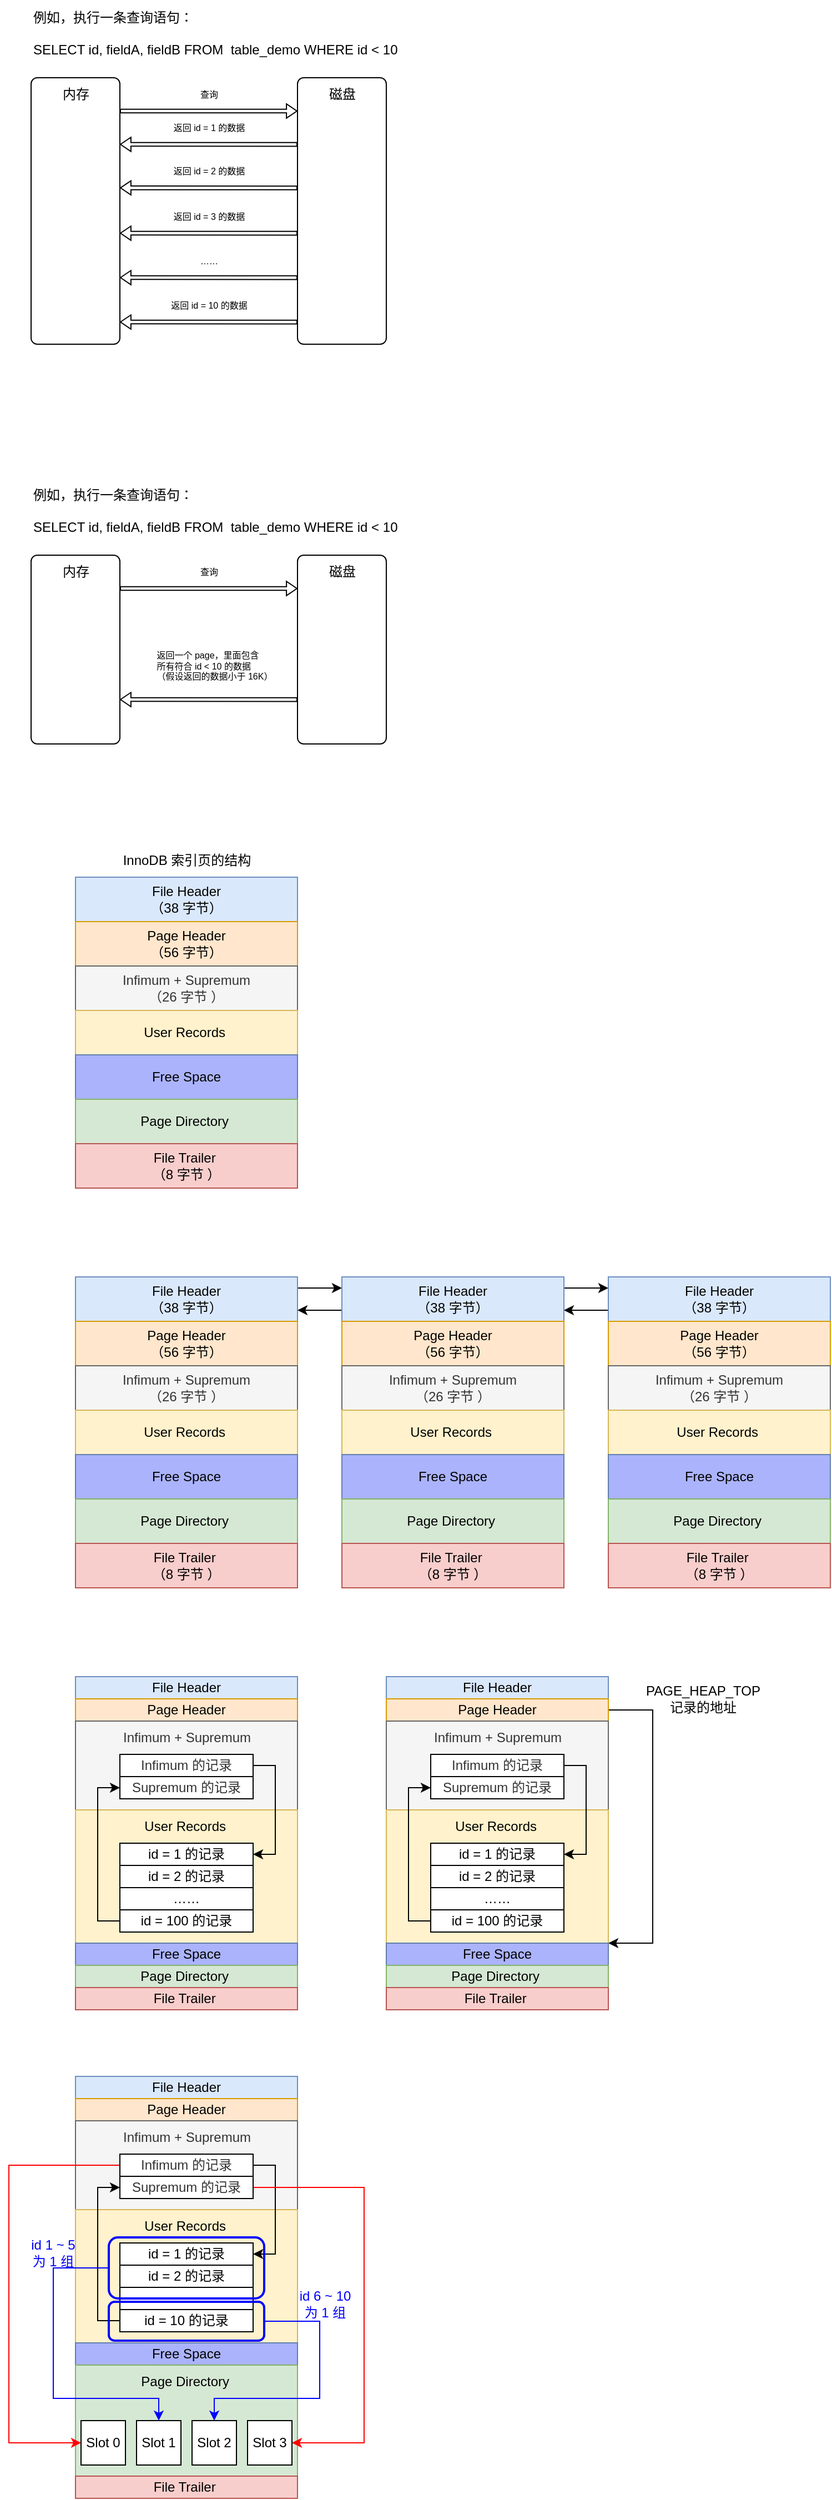 <mxfile version="20.0.3" type="github">
  <diagram id="vDngCP8xt4QHyT7rM9b4" name="Page-1">
    <mxGraphModel dx="865" dy="456" grid="1" gridSize="10" guides="1" tooltips="1" connect="1" arrows="1" fold="1" page="1" pageScale="1" pageWidth="1000" pageHeight="1000" math="0" shadow="0">
      <root>
        <mxCell id="0" />
        <mxCell id="1" parent="0" />
        <mxCell id="p1iIbR9NMvKLZleKmLRX-2" value="" style="rounded=1;whiteSpace=wrap;html=1;arcSize=7;" parent="1" vertex="1">
          <mxGeometry x="160" y="80" width="80" height="240" as="geometry" />
        </mxCell>
        <mxCell id="p1iIbR9NMvKLZleKmLRX-1" value="例如，执行一条查询语句：&lt;br&gt;&lt;br&gt;SELECT id, fieldA, fieldB FROM&amp;nbsp; table_demo WHERE id &amp;lt; 10" style="text;html=1;align=left;verticalAlign=middle;resizable=0;points=[];autosize=1;strokeColor=none;fillColor=none;" parent="1" vertex="1">
          <mxGeometry x="160" y="10" width="350" height="60" as="geometry" />
        </mxCell>
        <mxCell id="p1iIbR9NMvKLZleKmLRX-3" value="内存" style="text;html=1;align=center;verticalAlign=middle;resizable=0;points=[];autosize=1;strokeColor=none;fillColor=none;" parent="1" vertex="1">
          <mxGeometry x="175" y="80" width="50" height="30" as="geometry" />
        </mxCell>
        <mxCell id="p1iIbR9NMvKLZleKmLRX-4" value="" style="rounded=1;whiteSpace=wrap;html=1;arcSize=7;" parent="1" vertex="1">
          <mxGeometry x="400" y="80" width="80" height="240" as="geometry" />
        </mxCell>
        <mxCell id="p1iIbR9NMvKLZleKmLRX-5" value="磁盘" style="text;html=1;align=center;verticalAlign=middle;resizable=0;points=[];autosize=1;strokeColor=none;fillColor=none;" parent="1" vertex="1">
          <mxGeometry x="415" y="80" width="50" height="30" as="geometry" />
        </mxCell>
        <mxCell id="p1iIbR9NMvKLZleKmLRX-6" value="" style="shape=flexArrow;endArrow=classic;html=1;rounded=0;width=3.333;endSize=2.814;endWidth=8.413;" parent="1" edge="1">
          <mxGeometry width="50" height="50" relative="1" as="geometry">
            <mxPoint x="240" y="110" as="sourcePoint" />
            <mxPoint x="400" y="110" as="targetPoint" />
          </mxGeometry>
        </mxCell>
        <mxCell id="p1iIbR9NMvKLZleKmLRX-7" value="查询" style="text;html=1;align=center;verticalAlign=middle;resizable=0;points=[];autosize=1;strokeColor=none;fillColor=none;fontSize=8;" parent="1" vertex="1">
          <mxGeometry x="295" y="80" width="50" height="30" as="geometry" />
        </mxCell>
        <mxCell id="p1iIbR9NMvKLZleKmLRX-9" value="" style="shape=flexArrow;endArrow=classic;html=1;rounded=0;width=3.333;endSize=2.814;endWidth=8.413;exitX=0;exitY=0.438;exitDx=0;exitDy=0;exitPerimeter=0;" parent="1" edge="1">
          <mxGeometry width="50" height="50" relative="1" as="geometry">
            <mxPoint x="400" y="140.08" as="sourcePoint" />
            <mxPoint x="240" y="140" as="targetPoint" />
          </mxGeometry>
        </mxCell>
        <mxCell id="p1iIbR9NMvKLZleKmLRX-10" value="&lt;font style=&quot;font-size: 8px;&quot;&gt;返回 id = 1 的数据&lt;/font&gt;" style="text;html=1;align=center;verticalAlign=middle;resizable=0;points=[];autosize=1;strokeColor=none;fillColor=none;fontSize=8;" parent="1" vertex="1">
          <mxGeometry x="260" y="110" width="120" height="30" as="geometry" />
        </mxCell>
        <mxCell id="p1iIbR9NMvKLZleKmLRX-12" value="" style="shape=flexArrow;endArrow=classic;html=1;rounded=0;width=3.333;endSize=2.814;endWidth=8.413;exitX=0;exitY=0.438;exitDx=0;exitDy=0;exitPerimeter=0;" parent="1" edge="1">
          <mxGeometry width="50" height="50" relative="1" as="geometry">
            <mxPoint x="400" y="179.25" as="sourcePoint" />
            <mxPoint x="240" y="179.17" as="targetPoint" />
          </mxGeometry>
        </mxCell>
        <mxCell id="p1iIbR9NMvKLZleKmLRX-13" value="&lt;font style=&quot;font-size: 8px;&quot;&gt;返回 id = 2 的数据&lt;/font&gt;" style="text;html=1;align=center;verticalAlign=middle;resizable=0;points=[];autosize=1;strokeColor=none;fillColor=none;fontSize=8;" parent="1" vertex="1">
          <mxGeometry x="260" y="149.17" width="120" height="30" as="geometry" />
        </mxCell>
        <mxCell id="p1iIbR9NMvKLZleKmLRX-14" value="" style="shape=flexArrow;endArrow=classic;html=1;rounded=0;width=3.333;endSize=2.814;endWidth=8.413;exitX=0;exitY=0.438;exitDx=0;exitDy=0;exitPerimeter=0;" parent="1" edge="1">
          <mxGeometry width="50" height="50" relative="1" as="geometry">
            <mxPoint x="400" y="220.08" as="sourcePoint" />
            <mxPoint x="240" y="220" as="targetPoint" />
          </mxGeometry>
        </mxCell>
        <mxCell id="p1iIbR9NMvKLZleKmLRX-15" value="&lt;font style=&quot;font-size: 8px;&quot;&gt;返回 id = 3 的数据&lt;/font&gt;" style="text;html=1;align=center;verticalAlign=middle;resizable=0;points=[];autosize=1;strokeColor=none;fillColor=none;fontSize=8;" parent="1" vertex="1">
          <mxGeometry x="260" y="190" width="120" height="30" as="geometry" />
        </mxCell>
        <mxCell id="p1iIbR9NMvKLZleKmLRX-16" value="" style="shape=flexArrow;endArrow=classic;html=1;rounded=0;width=3.333;endSize=2.814;endWidth=8.413;exitX=0;exitY=0.438;exitDx=0;exitDy=0;exitPerimeter=0;" parent="1" edge="1">
          <mxGeometry width="50" height="50" relative="1" as="geometry">
            <mxPoint x="400" y="260.08" as="sourcePoint" />
            <mxPoint x="240" y="260" as="targetPoint" />
          </mxGeometry>
        </mxCell>
        <mxCell id="p1iIbR9NMvKLZleKmLRX-17" value="&lt;font style=&quot;font-size: 8px;&quot;&gt;……&lt;/font&gt;" style="text;html=1;align=center;verticalAlign=middle;resizable=0;points=[];autosize=1;strokeColor=none;fillColor=none;fontSize=8;" parent="1" vertex="1">
          <mxGeometry x="295" y="230" width="50" height="30" as="geometry" />
        </mxCell>
        <mxCell id="p1iIbR9NMvKLZleKmLRX-18" value="" style="shape=flexArrow;endArrow=classic;html=1;rounded=0;width=3.333;endSize=2.814;endWidth=8.413;exitX=0;exitY=0.438;exitDx=0;exitDy=0;exitPerimeter=0;" parent="1" edge="1">
          <mxGeometry width="50" height="50" relative="1" as="geometry">
            <mxPoint x="400" y="300.08" as="sourcePoint" />
            <mxPoint x="240" y="300" as="targetPoint" />
          </mxGeometry>
        </mxCell>
        <mxCell id="p1iIbR9NMvKLZleKmLRX-19" value="&lt;font style=&quot;font-size: 8px;&quot;&gt;返回 id = 10 的数据&lt;/font&gt;" style="text;html=1;align=center;verticalAlign=middle;resizable=0;points=[];autosize=1;strokeColor=none;fillColor=none;fontSize=8;" parent="1" vertex="1">
          <mxGeometry x="255" y="270" width="130" height="30" as="geometry" />
        </mxCell>
        <mxCell id="4jA8FTdPtR9cPU2ZmF4B-1" value="" style="rounded=1;whiteSpace=wrap;html=1;arcSize=7;" vertex="1" parent="1">
          <mxGeometry x="160" y="510" width="80" height="170" as="geometry" />
        </mxCell>
        <mxCell id="4jA8FTdPtR9cPU2ZmF4B-2" value="例如，执行一条查询语句：&lt;br&gt;&lt;br&gt;SELECT id, fieldA, fieldB FROM&amp;nbsp; table_demo WHERE id &amp;lt; 10" style="text;html=1;align=left;verticalAlign=middle;resizable=0;points=[];autosize=1;strokeColor=none;fillColor=none;" vertex="1" parent="1">
          <mxGeometry x="160" y="440" width="350" height="60" as="geometry" />
        </mxCell>
        <mxCell id="4jA8FTdPtR9cPU2ZmF4B-3" value="内存" style="text;html=1;align=center;verticalAlign=middle;resizable=0;points=[];autosize=1;strokeColor=none;fillColor=none;" vertex="1" parent="1">
          <mxGeometry x="175" y="510" width="50" height="30" as="geometry" />
        </mxCell>
        <mxCell id="4jA8FTdPtR9cPU2ZmF4B-4" value="" style="rounded=1;whiteSpace=wrap;html=1;arcSize=7;" vertex="1" parent="1">
          <mxGeometry x="400" y="510" width="80" height="170" as="geometry" />
        </mxCell>
        <mxCell id="4jA8FTdPtR9cPU2ZmF4B-5" value="磁盘" style="text;html=1;align=center;verticalAlign=middle;resizable=0;points=[];autosize=1;strokeColor=none;fillColor=none;" vertex="1" parent="1">
          <mxGeometry x="415" y="510" width="50" height="30" as="geometry" />
        </mxCell>
        <mxCell id="4jA8FTdPtR9cPU2ZmF4B-6" value="" style="shape=flexArrow;endArrow=classic;html=1;rounded=0;width=3.333;endSize=2.814;endWidth=8.413;" edge="1" parent="1">
          <mxGeometry width="50" height="50" relative="1" as="geometry">
            <mxPoint x="240" y="540" as="sourcePoint" />
            <mxPoint x="400" y="540" as="targetPoint" />
          </mxGeometry>
        </mxCell>
        <mxCell id="4jA8FTdPtR9cPU2ZmF4B-7" value="查询" style="text;html=1;align=center;verticalAlign=middle;resizable=0;points=[];autosize=1;strokeColor=none;fillColor=none;fontSize=8;" vertex="1" parent="1">
          <mxGeometry x="295" y="510" width="50" height="30" as="geometry" />
        </mxCell>
        <mxCell id="4jA8FTdPtR9cPU2ZmF4B-8" value="" style="shape=flexArrow;endArrow=classic;html=1;rounded=0;width=3.333;endSize=2.814;endWidth=8.413;exitX=0;exitY=0.438;exitDx=0;exitDy=0;exitPerimeter=0;" edge="1" parent="1">
          <mxGeometry width="50" height="50" relative="1" as="geometry">
            <mxPoint x="400" y="640.08" as="sourcePoint" />
            <mxPoint x="240" y="640" as="targetPoint" />
          </mxGeometry>
        </mxCell>
        <mxCell id="4jA8FTdPtR9cPU2ZmF4B-9" value="&lt;div style=&quot;text-align: left;&quot;&gt;&lt;span style=&quot;background-color: initial;&quot;&gt;返回一个 page，里面包含&lt;br&gt;所有符合 id &amp;lt; 10 的数据&lt;/span&gt;&lt;/div&gt;&lt;font style=&quot;font-size: 8px;&quot;&gt;&lt;div style=&quot;text-align: left;&quot;&gt;&lt;span style=&quot;background-color: initial;&quot;&gt;（假设返回的数据小于 16K）&lt;/span&gt;&lt;/div&gt;&lt;/font&gt;" style="text;html=1;align=center;verticalAlign=middle;resizable=0;points=[];autosize=1;strokeColor=none;fillColor=none;fontSize=8;" vertex="1" parent="1">
          <mxGeometry x="235" y="580" width="180" height="60" as="geometry" />
        </mxCell>
        <mxCell id="4jA8FTdPtR9cPU2ZmF4B-18" value="InnoDB 索引页的结构" style="text;html=1;align=center;verticalAlign=middle;resizable=0;points=[];autosize=1;strokeColor=none;fillColor=none;" vertex="1" parent="1">
          <mxGeometry x="230" y="770" width="140" height="30" as="geometry" />
        </mxCell>
        <mxCell id="4jA8FTdPtR9cPU2ZmF4B-19" value="File Header&lt;br&gt;（38 字节）" style="rounded=0;whiteSpace=wrap;html=1;fillColor=#dae8fc;strokeColor=#6c8ebf;" vertex="1" parent="1">
          <mxGeometry x="200" y="800" width="200" height="40" as="geometry" />
        </mxCell>
        <mxCell id="4jA8FTdPtR9cPU2ZmF4B-20" value="Page Header&lt;br&gt;（56 字节）" style="rounded=0;whiteSpace=wrap;html=1;fillColor=#ffe6cc;strokeColor=#d79b00;" vertex="1" parent="1">
          <mxGeometry x="200" y="840" width="200" height="40" as="geometry" />
        </mxCell>
        <mxCell id="4jA8FTdPtR9cPU2ZmF4B-21" value="Infimum + Supremum&lt;br&gt;（26 字节 ）" style="rounded=0;whiteSpace=wrap;html=1;fillColor=#f5f5f5;fontColor=#333333;strokeColor=#666666;" vertex="1" parent="1">
          <mxGeometry x="200" y="880" width="200" height="40" as="geometry" />
        </mxCell>
        <mxCell id="4jA8FTdPtR9cPU2ZmF4B-22" value="User Records&amp;nbsp;" style="rounded=0;whiteSpace=wrap;html=1;fillColor=#fff2cc;strokeColor=#d6b656;" vertex="1" parent="1">
          <mxGeometry x="200" y="920" width="200" height="40" as="geometry" />
        </mxCell>
        <mxCell id="4jA8FTdPtR9cPU2ZmF4B-23" value="Free Space" style="rounded=0;whiteSpace=wrap;html=1;fillColor=#ABB3FC;strokeColor=#617FAB;" vertex="1" parent="1">
          <mxGeometry x="200" y="960" width="200" height="40" as="geometry" />
        </mxCell>
        <mxCell id="4jA8FTdPtR9cPU2ZmF4B-24" value="Page Directory&amp;nbsp;" style="rounded=0;whiteSpace=wrap;html=1;fillColor=#d5e8d4;strokeColor=#82b366;" vertex="1" parent="1">
          <mxGeometry x="200" y="1000" width="200" height="40" as="geometry" />
        </mxCell>
        <mxCell id="4jA8FTdPtR9cPU2ZmF4B-25" value="File Trailer&amp;nbsp;&lt;br&gt;（8 字节 ）" style="rounded=0;whiteSpace=wrap;html=1;fillColor=#f8cecc;strokeColor=#b85450;" vertex="1" parent="1">
          <mxGeometry x="200" y="1040" width="200" height="40" as="geometry" />
        </mxCell>
        <mxCell id="4jA8FTdPtR9cPU2ZmF4B-47" style="edgeStyle=orthogonalEdgeStyle;rounded=0;orthogonalLoop=1;jettySize=auto;html=1;exitX=1;exitY=0.25;exitDx=0;exitDy=0;entryX=0;entryY=0.25;entryDx=0;entryDy=0;" edge="1" parent="1" source="4jA8FTdPtR9cPU2ZmF4B-26" target="4jA8FTdPtR9cPU2ZmF4B-33">
          <mxGeometry relative="1" as="geometry" />
        </mxCell>
        <mxCell id="4jA8FTdPtR9cPU2ZmF4B-26" value="File Header&lt;br&gt;（38 字节）" style="rounded=0;whiteSpace=wrap;html=1;fillColor=#dae8fc;strokeColor=#6c8ebf;" vertex="1" parent="1">
          <mxGeometry x="200" y="1160" width="200" height="40" as="geometry" />
        </mxCell>
        <mxCell id="4jA8FTdPtR9cPU2ZmF4B-27" value="Page Header&lt;br&gt;（56 字节）" style="rounded=0;whiteSpace=wrap;html=1;fillColor=#ffe6cc;strokeColor=#d79b00;" vertex="1" parent="1">
          <mxGeometry x="200" y="1200" width="200" height="40" as="geometry" />
        </mxCell>
        <mxCell id="4jA8FTdPtR9cPU2ZmF4B-28" value="Infimum + Supremum&lt;br&gt;（26 字节 ）" style="rounded=0;whiteSpace=wrap;html=1;fillColor=#f5f5f5;fontColor=#333333;strokeColor=#666666;" vertex="1" parent="1">
          <mxGeometry x="200" y="1240" width="200" height="40" as="geometry" />
        </mxCell>
        <mxCell id="4jA8FTdPtR9cPU2ZmF4B-29" value="User Records&amp;nbsp;" style="rounded=0;whiteSpace=wrap;html=1;fillColor=#fff2cc;strokeColor=#d6b656;" vertex="1" parent="1">
          <mxGeometry x="200" y="1280" width="200" height="40" as="geometry" />
        </mxCell>
        <mxCell id="4jA8FTdPtR9cPU2ZmF4B-30" value="Free Space" style="rounded=0;whiteSpace=wrap;html=1;fillColor=#ABB3FC;strokeColor=#617FAB;" vertex="1" parent="1">
          <mxGeometry x="200" y="1320" width="200" height="40" as="geometry" />
        </mxCell>
        <mxCell id="4jA8FTdPtR9cPU2ZmF4B-31" value="Page Directory&amp;nbsp;" style="rounded=0;whiteSpace=wrap;html=1;fillColor=#d5e8d4;strokeColor=#82b366;" vertex="1" parent="1">
          <mxGeometry x="200" y="1360" width="200" height="40" as="geometry" />
        </mxCell>
        <mxCell id="4jA8FTdPtR9cPU2ZmF4B-32" value="File Trailer&amp;nbsp;&lt;br&gt;（8 字节 ）" style="rounded=0;whiteSpace=wrap;html=1;fillColor=#f8cecc;strokeColor=#b85450;" vertex="1" parent="1">
          <mxGeometry x="200" y="1400" width="200" height="40" as="geometry" />
        </mxCell>
        <mxCell id="4jA8FTdPtR9cPU2ZmF4B-48" style="edgeStyle=orthogonalEdgeStyle;rounded=0;orthogonalLoop=1;jettySize=auto;html=1;exitX=1;exitY=0.25;exitDx=0;exitDy=0;entryX=0;entryY=0.25;entryDx=0;entryDy=0;" edge="1" parent="1" source="4jA8FTdPtR9cPU2ZmF4B-33" target="4jA8FTdPtR9cPU2ZmF4B-40">
          <mxGeometry relative="1" as="geometry" />
        </mxCell>
        <mxCell id="4jA8FTdPtR9cPU2ZmF4B-50" style="edgeStyle=orthogonalEdgeStyle;rounded=0;orthogonalLoop=1;jettySize=auto;html=1;entryX=1;entryY=0.75;entryDx=0;entryDy=0;exitX=0;exitY=0.75;exitDx=0;exitDy=0;" edge="1" parent="1" source="4jA8FTdPtR9cPU2ZmF4B-33" target="4jA8FTdPtR9cPU2ZmF4B-26">
          <mxGeometry relative="1" as="geometry" />
        </mxCell>
        <mxCell id="4jA8FTdPtR9cPU2ZmF4B-33" value="File Header&lt;br&gt;（38 字节）" style="rounded=0;whiteSpace=wrap;html=1;fillColor=#dae8fc;strokeColor=#6c8ebf;" vertex="1" parent="1">
          <mxGeometry x="440" y="1160" width="200" height="40" as="geometry" />
        </mxCell>
        <mxCell id="4jA8FTdPtR9cPU2ZmF4B-34" value="Page Header&lt;br&gt;（56 字节）" style="rounded=0;whiteSpace=wrap;html=1;fillColor=#ffe6cc;strokeColor=#d79b00;" vertex="1" parent="1">
          <mxGeometry x="440" y="1200" width="200" height="40" as="geometry" />
        </mxCell>
        <mxCell id="4jA8FTdPtR9cPU2ZmF4B-35" value="Infimum + Supremum&lt;br&gt;（26 字节 ）" style="rounded=0;whiteSpace=wrap;html=1;fillColor=#f5f5f5;fontColor=#333333;strokeColor=#666666;" vertex="1" parent="1">
          <mxGeometry x="440" y="1240" width="200" height="40" as="geometry" />
        </mxCell>
        <mxCell id="4jA8FTdPtR9cPU2ZmF4B-36" value="User Records&amp;nbsp;" style="rounded=0;whiteSpace=wrap;html=1;fillColor=#fff2cc;strokeColor=#d6b656;" vertex="1" parent="1">
          <mxGeometry x="440" y="1280" width="200" height="40" as="geometry" />
        </mxCell>
        <mxCell id="4jA8FTdPtR9cPU2ZmF4B-37" value="Free Space" style="rounded=0;whiteSpace=wrap;html=1;fillColor=#ABB3FC;strokeColor=#617FAB;" vertex="1" parent="1">
          <mxGeometry x="440" y="1320" width="200" height="40" as="geometry" />
        </mxCell>
        <mxCell id="4jA8FTdPtR9cPU2ZmF4B-38" value="Page Directory&amp;nbsp;" style="rounded=0;whiteSpace=wrap;html=1;fillColor=#d5e8d4;strokeColor=#82b366;" vertex="1" parent="1">
          <mxGeometry x="440" y="1360" width="200" height="40" as="geometry" />
        </mxCell>
        <mxCell id="4jA8FTdPtR9cPU2ZmF4B-39" value="File Trailer&amp;nbsp;&lt;br&gt;（8 字节 ）" style="rounded=0;whiteSpace=wrap;html=1;fillColor=#f8cecc;strokeColor=#b85450;" vertex="1" parent="1">
          <mxGeometry x="440" y="1400" width="200" height="40" as="geometry" />
        </mxCell>
        <mxCell id="4jA8FTdPtR9cPU2ZmF4B-49" style="edgeStyle=orthogonalEdgeStyle;rounded=0;orthogonalLoop=1;jettySize=auto;html=1;entryX=1;entryY=0.75;entryDx=0;entryDy=0;exitX=0;exitY=0.75;exitDx=0;exitDy=0;" edge="1" parent="1" source="4jA8FTdPtR9cPU2ZmF4B-40" target="4jA8FTdPtR9cPU2ZmF4B-33">
          <mxGeometry relative="1" as="geometry" />
        </mxCell>
        <mxCell id="4jA8FTdPtR9cPU2ZmF4B-40" value="File Header&lt;br&gt;（38 字节）" style="rounded=0;whiteSpace=wrap;html=1;fillColor=#dae8fc;strokeColor=#6c8ebf;" vertex="1" parent="1">
          <mxGeometry x="680" y="1160" width="200" height="40" as="geometry" />
        </mxCell>
        <mxCell id="4jA8FTdPtR9cPU2ZmF4B-41" value="Page Header&lt;br&gt;（56 字节）" style="rounded=0;whiteSpace=wrap;html=1;fillColor=#ffe6cc;strokeColor=#d79b00;" vertex="1" parent="1">
          <mxGeometry x="680" y="1200" width="200" height="40" as="geometry" />
        </mxCell>
        <mxCell id="4jA8FTdPtR9cPU2ZmF4B-42" value="Infimum + Supremum&lt;br&gt;（26 字节 ）" style="rounded=0;whiteSpace=wrap;html=1;fillColor=#f5f5f5;fontColor=#333333;strokeColor=#666666;" vertex="1" parent="1">
          <mxGeometry x="680" y="1240" width="200" height="40" as="geometry" />
        </mxCell>
        <mxCell id="4jA8FTdPtR9cPU2ZmF4B-43" value="User Records&amp;nbsp;" style="rounded=0;whiteSpace=wrap;html=1;fillColor=#fff2cc;strokeColor=#d6b656;" vertex="1" parent="1">
          <mxGeometry x="680" y="1280" width="200" height="40" as="geometry" />
        </mxCell>
        <mxCell id="4jA8FTdPtR9cPU2ZmF4B-44" value="Free Space" style="rounded=0;whiteSpace=wrap;html=1;fillColor=#ABB3FC;strokeColor=#617FAB;" vertex="1" parent="1">
          <mxGeometry x="680" y="1320" width="200" height="40" as="geometry" />
        </mxCell>
        <mxCell id="4jA8FTdPtR9cPU2ZmF4B-45" value="Page Directory&amp;nbsp;" style="rounded=0;whiteSpace=wrap;html=1;fillColor=#d5e8d4;strokeColor=#82b366;" vertex="1" parent="1">
          <mxGeometry x="680" y="1360" width="200" height="40" as="geometry" />
        </mxCell>
        <mxCell id="4jA8FTdPtR9cPU2ZmF4B-46" value="File Trailer&amp;nbsp;&lt;br&gt;（8 字节 ）" style="rounded=0;whiteSpace=wrap;html=1;fillColor=#f8cecc;strokeColor=#b85450;" vertex="1" parent="1">
          <mxGeometry x="680" y="1400" width="200" height="40" as="geometry" />
        </mxCell>
        <mxCell id="4jA8FTdPtR9cPU2ZmF4B-60" value="File Header" style="rounded=0;whiteSpace=wrap;html=1;fillColor=#dae8fc;strokeColor=#6c8ebf;" vertex="1" parent="1">
          <mxGeometry x="200" y="1520" width="200" height="20" as="geometry" />
        </mxCell>
        <mxCell id="4jA8FTdPtR9cPU2ZmF4B-61" value="Page Header" style="rounded=0;whiteSpace=wrap;html=1;fillColor=#ffe6cc;strokeColor=#d79b00;" vertex="1" parent="1">
          <mxGeometry x="200" y="1540" width="200" height="20" as="geometry" />
        </mxCell>
        <mxCell id="4jA8FTdPtR9cPU2ZmF4B-62" value="" style="rounded=0;whiteSpace=wrap;html=1;fillColor=#f5f5f5;fontColor=#333333;strokeColor=#666666;" vertex="1" parent="1">
          <mxGeometry x="200" y="1560" width="200" height="80" as="geometry" />
        </mxCell>
        <mxCell id="4jA8FTdPtR9cPU2ZmF4B-63" value="" style="rounded=0;whiteSpace=wrap;html=1;fillColor=#fff2cc;strokeColor=#d6b656;" vertex="1" parent="1">
          <mxGeometry x="200" y="1640" width="200" height="120" as="geometry" />
        </mxCell>
        <mxCell id="4jA8FTdPtR9cPU2ZmF4B-64" value="Free Space" style="rounded=0;whiteSpace=wrap;html=1;fillColor=#ABB3FC;strokeColor=#617FAB;" vertex="1" parent="1">
          <mxGeometry x="200" y="1760" width="200" height="20" as="geometry" />
        </mxCell>
        <mxCell id="4jA8FTdPtR9cPU2ZmF4B-65" value="Page Directory&amp;nbsp;" style="rounded=0;whiteSpace=wrap;html=1;fillColor=#d5e8d4;strokeColor=#82b366;" vertex="1" parent="1">
          <mxGeometry x="200" y="1780" width="200" height="20" as="geometry" />
        </mxCell>
        <mxCell id="4jA8FTdPtR9cPU2ZmF4B-66" value="File Trailer&amp;nbsp;" style="rounded=0;whiteSpace=wrap;html=1;fillColor=#f8cecc;strokeColor=#b85450;" vertex="1" parent="1">
          <mxGeometry x="200" y="1800" width="200" height="20" as="geometry" />
        </mxCell>
        <mxCell id="4jA8FTdPtR9cPU2ZmF4B-68" value="&lt;span style=&quot;color: rgb(51, 51, 51);&quot;&gt;Infimum + Supremum&lt;/span&gt;" style="text;html=1;align=center;verticalAlign=middle;resizable=0;points=[];autosize=1;strokeColor=none;fillColor=none;" vertex="1" parent="1">
          <mxGeometry x="230" y="1560" width="140" height="30" as="geometry" />
        </mxCell>
        <mxCell id="4jA8FTdPtR9cPU2ZmF4B-71" value="&lt;span style=&quot;&quot;&gt;User Records&amp;nbsp;&lt;/span&gt;" style="text;html=1;align=center;verticalAlign=middle;resizable=0;points=[];autosize=1;strokeColor=none;fillColor=none;" vertex="1" parent="1">
          <mxGeometry x="250" y="1640" width="100" height="30" as="geometry" />
        </mxCell>
        <mxCell id="4jA8FTdPtR9cPU2ZmF4B-73" value="id = 1 的记录" style="rounded=0;whiteSpace=wrap;html=1;" vertex="1" parent="1">
          <mxGeometry x="240" y="1670" width="120" height="20" as="geometry" />
        </mxCell>
        <mxCell id="4jA8FTdPtR9cPU2ZmF4B-79" style="edgeStyle=orthogonalEdgeStyle;rounded=0;orthogonalLoop=1;jettySize=auto;html=1;entryX=1;entryY=0.5;entryDx=0;entryDy=0;exitX=1;exitY=0.5;exitDx=0;exitDy=0;" edge="1" parent="1" source="4jA8FTdPtR9cPU2ZmF4B-74" target="4jA8FTdPtR9cPU2ZmF4B-73">
          <mxGeometry relative="1" as="geometry">
            <Array as="points">
              <mxPoint x="380" y="1600" />
              <mxPoint x="380" y="1680" />
            </Array>
          </mxGeometry>
        </mxCell>
        <mxCell id="4jA8FTdPtR9cPU2ZmF4B-74" value="&lt;span style=&quot;color: rgb(51, 51, 51);&quot;&gt;Infimum 的记录&lt;/span&gt;" style="rounded=0;whiteSpace=wrap;html=1;" vertex="1" parent="1">
          <mxGeometry x="240" y="1590" width="120" height="20" as="geometry" />
        </mxCell>
        <mxCell id="4jA8FTdPtR9cPU2ZmF4B-75" value="&lt;span style=&quot;color: rgb(51, 51, 51);&quot;&gt;Supremum&lt;/span&gt;&lt;span style=&quot;color: rgb(51, 51, 51);&quot;&gt;&amp;nbsp;的记录&lt;/span&gt;" style="rounded=0;whiteSpace=wrap;html=1;" vertex="1" parent="1">
          <mxGeometry x="240" y="1610" width="120" height="20" as="geometry" />
        </mxCell>
        <mxCell id="4jA8FTdPtR9cPU2ZmF4B-76" value="id = 2 的记录" style="rounded=0;whiteSpace=wrap;html=1;" vertex="1" parent="1">
          <mxGeometry x="240" y="1690" width="120" height="20" as="geometry" />
        </mxCell>
        <mxCell id="4jA8FTdPtR9cPU2ZmF4B-82" style="edgeStyle=orthogonalEdgeStyle;rounded=0;orthogonalLoop=1;jettySize=auto;html=1;entryX=0;entryY=0.5;entryDx=0;entryDy=0;exitX=0;exitY=0.5;exitDx=0;exitDy=0;" edge="1" parent="1" source="4jA8FTdPtR9cPU2ZmF4B-77" target="4jA8FTdPtR9cPU2ZmF4B-75">
          <mxGeometry relative="1" as="geometry">
            <Array as="points">
              <mxPoint x="220" y="1740" />
              <mxPoint x="220" y="1620" />
            </Array>
          </mxGeometry>
        </mxCell>
        <mxCell id="4jA8FTdPtR9cPU2ZmF4B-77" value="id = 100 的记录" style="rounded=0;whiteSpace=wrap;html=1;" vertex="1" parent="1">
          <mxGeometry x="240" y="1730" width="120" height="20" as="geometry" />
        </mxCell>
        <mxCell id="4jA8FTdPtR9cPU2ZmF4B-78" value="……" style="rounded=0;whiteSpace=wrap;html=1;" vertex="1" parent="1">
          <mxGeometry x="240" y="1710" width="120" height="20" as="geometry" />
        </mxCell>
        <mxCell id="4jA8FTdPtR9cPU2ZmF4B-83" value="File Header" style="rounded=0;whiteSpace=wrap;html=1;fillColor=#dae8fc;strokeColor=#6c8ebf;" vertex="1" parent="1">
          <mxGeometry x="200" y="1880" width="200" height="20" as="geometry" />
        </mxCell>
        <mxCell id="4jA8FTdPtR9cPU2ZmF4B-84" value="Page Header" style="rounded=0;whiteSpace=wrap;html=1;fillColor=#ffe6cc;strokeColor=#d79b00;" vertex="1" parent="1">
          <mxGeometry x="200" y="1900" width="200" height="20" as="geometry" />
        </mxCell>
        <mxCell id="4jA8FTdPtR9cPU2ZmF4B-85" value="" style="rounded=0;whiteSpace=wrap;html=1;fillColor=#f5f5f5;fontColor=#333333;strokeColor=#666666;" vertex="1" parent="1">
          <mxGeometry x="200" y="1920" width="200" height="80" as="geometry" />
        </mxCell>
        <mxCell id="4jA8FTdPtR9cPU2ZmF4B-86" value="" style="rounded=0;whiteSpace=wrap;html=1;fillColor=#fff2cc;strokeColor=#d6b656;" vertex="1" parent="1">
          <mxGeometry x="200" y="2000" width="200" height="120" as="geometry" />
        </mxCell>
        <mxCell id="4jA8FTdPtR9cPU2ZmF4B-87" value="Free Space" style="rounded=0;whiteSpace=wrap;html=1;fillColor=#ABB3FC;strokeColor=#617FAB;" vertex="1" parent="1">
          <mxGeometry x="200" y="2120" width="200" height="20" as="geometry" />
        </mxCell>
        <mxCell id="4jA8FTdPtR9cPU2ZmF4B-88" value="" style="rounded=0;whiteSpace=wrap;html=1;fillColor=#d5e8d4;strokeColor=#82b366;" vertex="1" parent="1">
          <mxGeometry x="200" y="2140" width="200" height="100" as="geometry" />
        </mxCell>
        <mxCell id="4jA8FTdPtR9cPU2ZmF4B-89" value="File Trailer&amp;nbsp;" style="rounded=0;whiteSpace=wrap;html=1;fillColor=#f8cecc;strokeColor=#b85450;" vertex="1" parent="1">
          <mxGeometry x="200" y="2240" width="200" height="20" as="geometry" />
        </mxCell>
        <mxCell id="4jA8FTdPtR9cPU2ZmF4B-90" value="&lt;span style=&quot;color: rgb(51, 51, 51);&quot;&gt;Infimum + Supremum&lt;/span&gt;" style="text;html=1;align=center;verticalAlign=middle;resizable=0;points=[];autosize=1;strokeColor=none;fillColor=none;" vertex="1" parent="1">
          <mxGeometry x="230" y="1920" width="140" height="30" as="geometry" />
        </mxCell>
        <mxCell id="4jA8FTdPtR9cPU2ZmF4B-91" value="&lt;span style=&quot;&quot;&gt;User Records&amp;nbsp;&lt;/span&gt;" style="text;html=1;align=center;verticalAlign=middle;resizable=0;points=[];autosize=1;strokeColor=none;fillColor=none;" vertex="1" parent="1">
          <mxGeometry x="250" y="2000" width="100" height="30" as="geometry" />
        </mxCell>
        <mxCell id="4jA8FTdPtR9cPU2ZmF4B-92" value="id = 1 的记录" style="rounded=0;whiteSpace=wrap;html=1;" vertex="1" parent="1">
          <mxGeometry x="240" y="2030" width="120" height="20" as="geometry" />
        </mxCell>
        <mxCell id="4jA8FTdPtR9cPU2ZmF4B-93" style="edgeStyle=orthogonalEdgeStyle;rounded=0;orthogonalLoop=1;jettySize=auto;html=1;entryX=1;entryY=0.5;entryDx=0;entryDy=0;exitX=1;exitY=0.5;exitDx=0;exitDy=0;" edge="1" parent="1" source="4jA8FTdPtR9cPU2ZmF4B-94" target="4jA8FTdPtR9cPU2ZmF4B-92">
          <mxGeometry relative="1" as="geometry">
            <Array as="points">
              <mxPoint x="380" y="1960" />
              <mxPoint x="380" y="2040" />
            </Array>
          </mxGeometry>
        </mxCell>
        <mxCell id="4jA8FTdPtR9cPU2ZmF4B-103" style="edgeStyle=orthogonalEdgeStyle;rounded=0;orthogonalLoop=1;jettySize=auto;html=1;entryX=0;entryY=0.5;entryDx=0;entryDy=0;strokeColor=#FF0000;" edge="1" parent="1" source="4jA8FTdPtR9cPU2ZmF4B-94" target="4jA8FTdPtR9cPU2ZmF4B-101">
          <mxGeometry relative="1" as="geometry">
            <Array as="points">
              <mxPoint x="140" y="1960" />
              <mxPoint x="140" y="2210" />
            </Array>
          </mxGeometry>
        </mxCell>
        <mxCell id="4jA8FTdPtR9cPU2ZmF4B-94" value="&lt;span style=&quot;color: rgb(51, 51, 51);&quot;&gt;Infimum 的记录&lt;/span&gt;" style="rounded=0;whiteSpace=wrap;html=1;" vertex="1" parent="1">
          <mxGeometry x="240" y="1950" width="120" height="20" as="geometry" />
        </mxCell>
        <mxCell id="4jA8FTdPtR9cPU2ZmF4B-108" style="edgeStyle=orthogonalEdgeStyle;rounded=0;orthogonalLoop=1;jettySize=auto;html=1;strokeColor=#FF0000;entryX=1;entryY=0.5;entryDx=0;entryDy=0;" edge="1" parent="1" source="4jA8FTdPtR9cPU2ZmF4B-95" target="4jA8FTdPtR9cPU2ZmF4B-107">
          <mxGeometry relative="1" as="geometry">
            <mxPoint x="470" y="2170" as="targetPoint" />
            <Array as="points">
              <mxPoint x="460" y="1980" />
              <mxPoint x="460" y="2210" />
            </Array>
          </mxGeometry>
        </mxCell>
        <mxCell id="4jA8FTdPtR9cPU2ZmF4B-95" value="&lt;span style=&quot;color: rgb(51, 51, 51);&quot;&gt;Supremum&lt;/span&gt;&lt;span style=&quot;color: rgb(51, 51, 51);&quot;&gt;&amp;nbsp;的记录&lt;/span&gt;" style="rounded=0;whiteSpace=wrap;html=1;" vertex="1" parent="1">
          <mxGeometry x="240" y="1970" width="120" height="20" as="geometry" />
        </mxCell>
        <mxCell id="4jA8FTdPtR9cPU2ZmF4B-96" value="id = 2 的记录" style="rounded=0;whiteSpace=wrap;html=1;" vertex="1" parent="1">
          <mxGeometry x="240" y="2050" width="120" height="20" as="geometry" />
        </mxCell>
        <mxCell id="4jA8FTdPtR9cPU2ZmF4B-97" style="edgeStyle=orthogonalEdgeStyle;rounded=0;orthogonalLoop=1;jettySize=auto;html=1;entryX=0;entryY=0.5;entryDx=0;entryDy=0;exitX=0;exitY=0.5;exitDx=0;exitDy=0;" edge="1" parent="1" source="4jA8FTdPtR9cPU2ZmF4B-98" target="4jA8FTdPtR9cPU2ZmF4B-95">
          <mxGeometry relative="1" as="geometry">
            <Array as="points">
              <mxPoint x="220" y="2100" />
              <mxPoint x="220" y="1980" />
            </Array>
          </mxGeometry>
        </mxCell>
        <mxCell id="4jA8FTdPtR9cPU2ZmF4B-110" value="" style="edgeStyle=orthogonalEdgeStyle;rounded=0;orthogonalLoop=1;jettySize=auto;html=1;strokeColor=#FF0000;" edge="1" parent="1" source="4jA8FTdPtR9cPU2ZmF4B-98" target="4jA8FTdPtR9cPU2ZmF4B-109">
          <mxGeometry relative="1" as="geometry" />
        </mxCell>
        <mxCell id="4jA8FTdPtR9cPU2ZmF4B-98" value="id = 10 的记录" style="rounded=0;whiteSpace=wrap;html=1;" vertex="1" parent="1">
          <mxGeometry x="240" y="2090" width="120" height="20" as="geometry" />
        </mxCell>
        <mxCell id="4jA8FTdPtR9cPU2ZmF4B-99" value="……" style="rounded=0;whiteSpace=wrap;html=1;" vertex="1" parent="1">
          <mxGeometry x="240" y="2070" width="120" height="20" as="geometry" />
        </mxCell>
        <mxCell id="4jA8FTdPtR9cPU2ZmF4B-100" value="&lt;span style=&quot;&quot;&gt;Page Directory&amp;nbsp;&lt;/span&gt;" style="text;html=1;align=center;verticalAlign=middle;resizable=0;points=[];autosize=1;strokeColor=none;fillColor=none;" vertex="1" parent="1">
          <mxGeometry x="245" y="2140" width="110" height="30" as="geometry" />
        </mxCell>
        <mxCell id="4jA8FTdPtR9cPU2ZmF4B-101" value="Slot 0" style="whiteSpace=wrap;html=1;aspect=fixed;" vertex="1" parent="1">
          <mxGeometry x="205" y="2190" width="40" height="40" as="geometry" />
        </mxCell>
        <mxCell id="4jA8FTdPtR9cPU2ZmF4B-104" value="Slot 1" style="whiteSpace=wrap;html=1;aspect=fixed;" vertex="1" parent="1">
          <mxGeometry x="255" y="2190" width="40" height="40" as="geometry" />
        </mxCell>
        <mxCell id="4jA8FTdPtR9cPU2ZmF4B-105" value="Slot 2" style="whiteSpace=wrap;html=1;aspect=fixed;" vertex="1" parent="1">
          <mxGeometry x="305" y="2190" width="40" height="40" as="geometry" />
        </mxCell>
        <mxCell id="4jA8FTdPtR9cPU2ZmF4B-107" value="Slot 3" style="whiteSpace=wrap;html=1;aspect=fixed;" vertex="1" parent="1">
          <mxGeometry x="355" y="2190" width="40" height="40" as="geometry" />
        </mxCell>
        <mxCell id="4jA8FTdPtR9cPU2ZmF4B-111" style="edgeStyle=orthogonalEdgeStyle;rounded=0;orthogonalLoop=1;jettySize=auto;html=1;strokeColor=#0000FF;" edge="1" parent="1" source="4jA8FTdPtR9cPU2ZmF4B-109" target="4jA8FTdPtR9cPU2ZmF4B-104">
          <mxGeometry relative="1" as="geometry">
            <Array as="points">
              <mxPoint x="180" y="2053" />
              <mxPoint x="180" y="2170" />
              <mxPoint x="275" y="2170" />
            </Array>
          </mxGeometry>
        </mxCell>
        <mxCell id="4jA8FTdPtR9cPU2ZmF4B-109" value="" style="rounded=1;whiteSpace=wrap;html=1;fillColor=none;strokeWidth=2;strokeColor=#0000FF;" vertex="1" parent="1">
          <mxGeometry x="230" y="2025" width="140" height="55" as="geometry" />
        </mxCell>
        <mxCell id="4jA8FTdPtR9cPU2ZmF4B-113" style="edgeStyle=orthogonalEdgeStyle;rounded=0;orthogonalLoop=1;jettySize=auto;html=1;strokeColor=#0000FF;" edge="1" parent="1" source="4jA8FTdPtR9cPU2ZmF4B-112" target="4jA8FTdPtR9cPU2ZmF4B-105">
          <mxGeometry relative="1" as="geometry">
            <Array as="points">
              <mxPoint x="420" y="2100" />
              <mxPoint x="420" y="2170" />
              <mxPoint x="325" y="2170" />
            </Array>
          </mxGeometry>
        </mxCell>
        <mxCell id="4jA8FTdPtR9cPU2ZmF4B-112" value="" style="rounded=1;whiteSpace=wrap;html=1;fillColor=none;strokeWidth=2;strokeColor=#0000FF;" vertex="1" parent="1">
          <mxGeometry x="230" y="2083" width="140" height="35" as="geometry" />
        </mxCell>
        <mxCell id="4jA8FTdPtR9cPU2ZmF4B-114" value="&lt;font color=&quot;#0000ff&quot;&gt;id 1 ~ 5&lt;br&gt;为 1 组&lt;/font&gt;" style="text;html=1;strokeColor=none;fillColor=none;align=center;verticalAlign=middle;whiteSpace=wrap;rounded=0;" vertex="1" parent="1">
          <mxGeometry x="135" y="2024" width="90" height="30" as="geometry" />
        </mxCell>
        <mxCell id="4jA8FTdPtR9cPU2ZmF4B-115" value="&lt;font color=&quot;#0000ff&quot;&gt;id 6 ~ 10&lt;br&gt;为 1 组&lt;/font&gt;" style="text;html=1;strokeColor=none;fillColor=none;align=center;verticalAlign=middle;whiteSpace=wrap;rounded=0;" vertex="1" parent="1">
          <mxGeometry x="380" y="2070" width="90" height="30" as="geometry" />
        </mxCell>
        <mxCell id="4jA8FTdPtR9cPU2ZmF4B-116" value="File Header" style="rounded=0;whiteSpace=wrap;html=1;fillColor=#dae8fc;strokeColor=#6c8ebf;" vertex="1" parent="1">
          <mxGeometry x="480" y="1520" width="200" height="20" as="geometry" />
        </mxCell>
        <mxCell id="4jA8FTdPtR9cPU2ZmF4B-133" style="edgeStyle=orthogonalEdgeStyle;rounded=0;orthogonalLoop=1;jettySize=auto;html=1;entryX=1;entryY=0;entryDx=0;entryDy=0;fontColor=#0000FF;strokeColor=#000000;" edge="1" parent="1" source="4jA8FTdPtR9cPU2ZmF4B-117" target="4jA8FTdPtR9cPU2ZmF4B-120">
          <mxGeometry relative="1" as="geometry">
            <Array as="points">
              <mxPoint x="720" y="1550" />
              <mxPoint x="720" y="1760" />
            </Array>
          </mxGeometry>
        </mxCell>
        <mxCell id="4jA8FTdPtR9cPU2ZmF4B-117" value="Page Header" style="rounded=0;whiteSpace=wrap;html=1;fillColor=#ffe6cc;strokeColor=#d79b00;" vertex="1" parent="1">
          <mxGeometry x="480" y="1540" width="200" height="20" as="geometry" />
        </mxCell>
        <mxCell id="4jA8FTdPtR9cPU2ZmF4B-118" value="" style="rounded=0;whiteSpace=wrap;html=1;fillColor=#f5f5f5;fontColor=#333333;strokeColor=#666666;" vertex="1" parent="1">
          <mxGeometry x="480" y="1560" width="200" height="80" as="geometry" />
        </mxCell>
        <mxCell id="4jA8FTdPtR9cPU2ZmF4B-119" value="" style="rounded=0;whiteSpace=wrap;html=1;fillColor=#fff2cc;strokeColor=#d6b656;" vertex="1" parent="1">
          <mxGeometry x="480" y="1640" width="200" height="120" as="geometry" />
        </mxCell>
        <mxCell id="4jA8FTdPtR9cPU2ZmF4B-120" value="Free Space" style="rounded=0;whiteSpace=wrap;html=1;fillColor=#ABB3FC;strokeColor=#617FAB;" vertex="1" parent="1">
          <mxGeometry x="480" y="1760" width="200" height="20" as="geometry" />
        </mxCell>
        <mxCell id="4jA8FTdPtR9cPU2ZmF4B-121" value="Page Directory&amp;nbsp;" style="rounded=0;whiteSpace=wrap;html=1;fillColor=#d5e8d4;strokeColor=#82b366;" vertex="1" parent="1">
          <mxGeometry x="480" y="1780" width="200" height="20" as="geometry" />
        </mxCell>
        <mxCell id="4jA8FTdPtR9cPU2ZmF4B-122" value="File Trailer&amp;nbsp;" style="rounded=0;whiteSpace=wrap;html=1;fillColor=#f8cecc;strokeColor=#b85450;" vertex="1" parent="1">
          <mxGeometry x="480" y="1800" width="200" height="20" as="geometry" />
        </mxCell>
        <mxCell id="4jA8FTdPtR9cPU2ZmF4B-123" value="&lt;span style=&quot;color: rgb(51, 51, 51);&quot;&gt;Infimum + Supremum&lt;/span&gt;" style="text;html=1;align=center;verticalAlign=middle;resizable=0;points=[];autosize=1;strokeColor=none;fillColor=none;" vertex="1" parent="1">
          <mxGeometry x="510" y="1560" width="140" height="30" as="geometry" />
        </mxCell>
        <mxCell id="4jA8FTdPtR9cPU2ZmF4B-124" value="&lt;span style=&quot;&quot;&gt;User Records&amp;nbsp;&lt;/span&gt;" style="text;html=1;align=center;verticalAlign=middle;resizable=0;points=[];autosize=1;strokeColor=none;fillColor=none;" vertex="1" parent="1">
          <mxGeometry x="530" y="1640" width="100" height="30" as="geometry" />
        </mxCell>
        <mxCell id="4jA8FTdPtR9cPU2ZmF4B-125" value="id = 1 的记录" style="rounded=0;whiteSpace=wrap;html=1;" vertex="1" parent="1">
          <mxGeometry x="520" y="1670" width="120" height="20" as="geometry" />
        </mxCell>
        <mxCell id="4jA8FTdPtR9cPU2ZmF4B-126" style="edgeStyle=orthogonalEdgeStyle;rounded=0;orthogonalLoop=1;jettySize=auto;html=1;entryX=1;entryY=0.5;entryDx=0;entryDy=0;exitX=1;exitY=0.5;exitDx=0;exitDy=0;" edge="1" parent="1" source="4jA8FTdPtR9cPU2ZmF4B-127" target="4jA8FTdPtR9cPU2ZmF4B-125">
          <mxGeometry relative="1" as="geometry">
            <Array as="points">
              <mxPoint x="660" y="1600" />
              <mxPoint x="660" y="1680" />
            </Array>
          </mxGeometry>
        </mxCell>
        <mxCell id="4jA8FTdPtR9cPU2ZmF4B-127" value="&lt;span style=&quot;color: rgb(51, 51, 51);&quot;&gt;Infimum 的记录&lt;/span&gt;" style="rounded=0;whiteSpace=wrap;html=1;" vertex="1" parent="1">
          <mxGeometry x="520" y="1590" width="120" height="20" as="geometry" />
        </mxCell>
        <mxCell id="4jA8FTdPtR9cPU2ZmF4B-128" value="&lt;span style=&quot;color: rgb(51, 51, 51);&quot;&gt;Supremum&lt;/span&gt;&lt;span style=&quot;color: rgb(51, 51, 51);&quot;&gt;&amp;nbsp;的记录&lt;/span&gt;" style="rounded=0;whiteSpace=wrap;html=1;" vertex="1" parent="1">
          <mxGeometry x="520" y="1610" width="120" height="20" as="geometry" />
        </mxCell>
        <mxCell id="4jA8FTdPtR9cPU2ZmF4B-129" value="id = 2 的记录" style="rounded=0;whiteSpace=wrap;html=1;" vertex="1" parent="1">
          <mxGeometry x="520" y="1690" width="120" height="20" as="geometry" />
        </mxCell>
        <mxCell id="4jA8FTdPtR9cPU2ZmF4B-130" style="edgeStyle=orthogonalEdgeStyle;rounded=0;orthogonalLoop=1;jettySize=auto;html=1;entryX=0;entryY=0.5;entryDx=0;entryDy=0;exitX=0;exitY=0.5;exitDx=0;exitDy=0;" edge="1" parent="1" source="4jA8FTdPtR9cPU2ZmF4B-131" target="4jA8FTdPtR9cPU2ZmF4B-128">
          <mxGeometry relative="1" as="geometry">
            <Array as="points">
              <mxPoint x="500" y="1740" />
              <mxPoint x="500" y="1620" />
            </Array>
          </mxGeometry>
        </mxCell>
        <mxCell id="4jA8FTdPtR9cPU2ZmF4B-131" value="id = 100 的记录" style="rounded=0;whiteSpace=wrap;html=1;" vertex="1" parent="1">
          <mxGeometry x="520" y="1730" width="120" height="20" as="geometry" />
        </mxCell>
        <mxCell id="4jA8FTdPtR9cPU2ZmF4B-132" value="……" style="rounded=0;whiteSpace=wrap;html=1;" vertex="1" parent="1">
          <mxGeometry x="520" y="1710" width="120" height="20" as="geometry" />
        </mxCell>
        <mxCell id="4jA8FTdPtR9cPU2ZmF4B-134" value="&lt;font color=&quot;#000000&quot;&gt;PAGE_HEAP_TOP&lt;br&gt;记录的地址&lt;br&gt;&lt;/font&gt;" style="text;html=1;align=center;verticalAlign=middle;resizable=0;points=[];autosize=1;strokeColor=none;fillColor=none;fontColor=#0000FF;" vertex="1" parent="1">
          <mxGeometry x="700" y="1520" width="130" height="40" as="geometry" />
        </mxCell>
      </root>
    </mxGraphModel>
  </diagram>
</mxfile>

